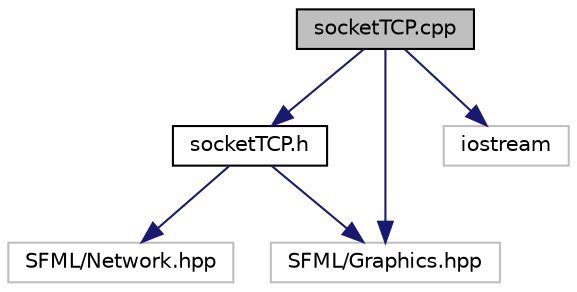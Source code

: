 digraph "socketTCP.cpp"
{
 // LATEX_PDF_SIZE
  edge [fontname="Helvetica",fontsize="10",labelfontname="Helvetica",labelfontsize="10"];
  node [fontname="Helvetica",fontsize="10",shape=record];
  Node1 [label="socketTCP.cpp",height=0.2,width=0.4,color="black", fillcolor="grey75", style="filled", fontcolor="black",tooltip="Clase para crear los sockets."];
  Node1 -> Node2 [color="midnightblue",fontsize="10",style="solid"];
  Node2 [label="socketTCP.h",height=0.2,width=0.4,color="black", fillcolor="white", style="filled",URL="$socket_t_c_p_8h_source.html",tooltip=" "];
  Node2 -> Node3 [color="midnightblue",fontsize="10",style="solid"];
  Node3 [label="SFML/Network.hpp",height=0.2,width=0.4,color="grey75", fillcolor="white", style="filled",tooltip=" "];
  Node2 -> Node4 [color="midnightblue",fontsize="10",style="solid"];
  Node4 [label="SFML/Graphics.hpp",height=0.2,width=0.4,color="grey75", fillcolor="white", style="filled",tooltip=" "];
  Node1 -> Node5 [color="midnightblue",fontsize="10",style="solid"];
  Node5 [label="iostream",height=0.2,width=0.4,color="grey75", fillcolor="white", style="filled",tooltip=" "];
  Node1 -> Node4 [color="midnightblue",fontsize="10",style="solid"];
}
